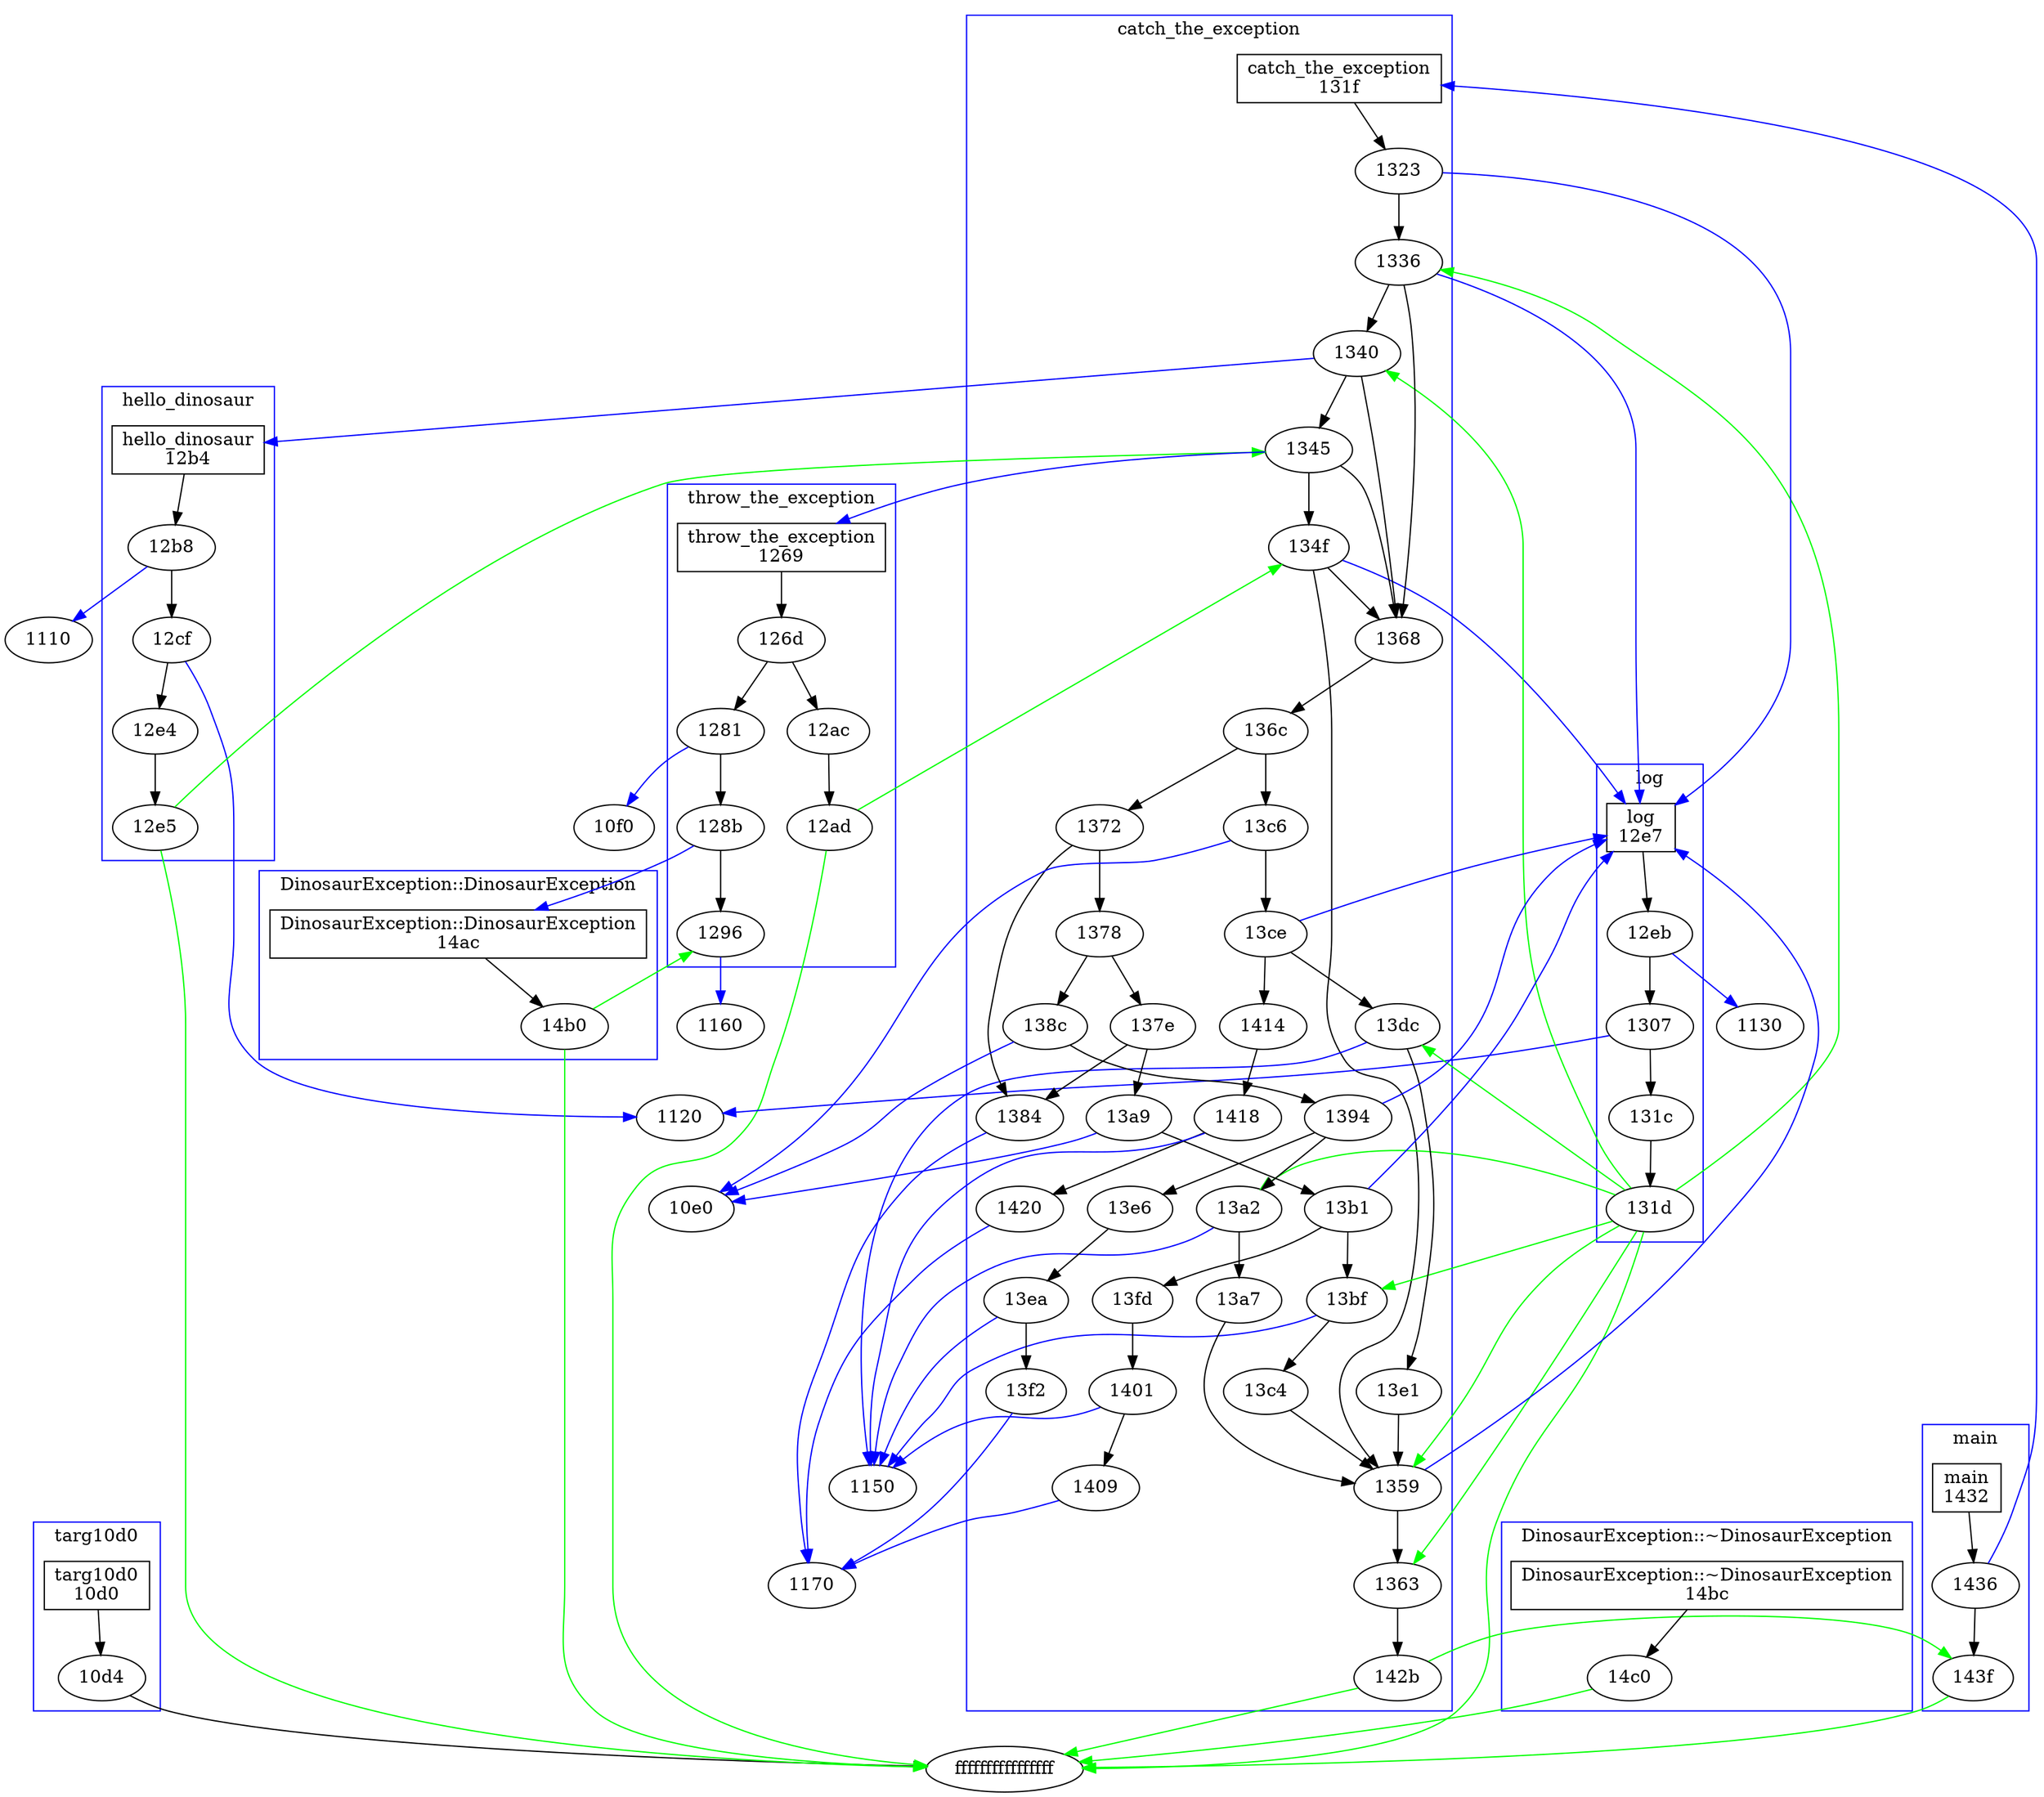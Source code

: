 digraph G {
	 subgraph cluster_0 { 
		 label="targ10d0"; 
		 color=blue;
		"10d0" [shape=box]
		"10d0" [label = "targ10d0\n10d0"];
		"10d0";
		"10d4";
	}
	"10d0"-> "10d4"
	"10d4"-> "ffffffffffffffff"

	 subgraph cluster_1 { 
		 label="throw_the_exception"; 
		 color=blue;
		"1269" [shape=box]
		"1269" [label = "throw_the_exception\n1269"];
		"1269";
		"126d";
		"1281";
		"128b";
		"1296";
		"12ac";
		"12ad";
	}
	"1269"-> "126d"
	"126d"-> "12ac"
	"126d"-> "1281"
	"1281"-> "10f0" [color=blue]
	"1281"-> "128b"
	"128b"-> "1296"
	"128b"-> "14ac" [color=blue]
	"1296"-> "1160" [color=blue]
	"12ac"-> "12ad"
	"12ad"-> "ffffffffffffffff" [color=green]
	"12ad"-> "134f" [color=green]

	 subgraph cluster_2 { 
		 label="hello_dinosaur"; 
		 color=blue;
		"12b4" [shape=box]
		"12b4" [label = "hello_dinosaur\n12b4"];
		"12b4";
		"12b8";
		"12cf";
		"12e4";
		"12e5";
	}
	"12b4"-> "12b8"
	"12b8"-> "1110" [color=blue]
	"12b8"-> "12cf"
	"12cf"-> "1120" [color=blue]
	"12cf"-> "12e4"
	"12e4"-> "12e5"
	"12e5"-> "1345" [color=green]
	"12e5"-> "ffffffffffffffff" [color=green]

	 subgraph cluster_3 { 
		 label="log"; 
		 color=blue;
		"12e7" [shape=box]
		"12e7" [label = "log\n12e7"];
		"12e7";
		"12eb";
		"1307";
		"131c";
		"131d";
	}
	"12e7"-> "12eb"
	"12eb"-> "1130" [color=blue]
	"12eb"-> "1307"
	"1307"-> "131c"
	"1307"-> "1120" [color=blue]
	"131c"-> "131d"
	"131d"-> "ffffffffffffffff" [color=green]
	"131d"-> "1363" [color=green]
	"131d"-> "13a2" [color=green]
	"131d"-> "1340" [color=green]
	"131d"-> "13dc" [color=green]
	"131d"-> "1336" [color=green]
	"131d"-> "13bf" [color=green]
	"131d"-> "1359" [color=green]

	 subgraph cluster_4 { 
		 label="catch_the_exception"; 
		 color=blue;
		"131f" [shape=box]
		"131f" [label = "catch_the_exception\n131f"];
		"131f";
		"1323";
		"1336";
		"1340";
		"1345";
		"134f";
		"1359";
		"1363";
		"1368";
		"136c";
		"1372";
		"1378";
		"137e";
		"1384";
		"138c";
		"1394";
		"13a2";
		"13a7";
		"13a9";
		"13b1";
		"13bf";
		"13c4";
		"13c6";
		"13ce";
		"13dc";
		"13e1";
		"13e6";
		"13ea";
		"13f2";
		"13fd";
		"1401";
		"1409";
		"1414";
		"1418";
		"1420";
		"142b";
	}
	"131f"-> "1323"
	"1323"-> "12e7" [color=blue]
	"1323"-> "1336"
	"1336"-> "1340"
	"1336"-> "1368"
	"1336"-> "12e7" [color=blue]
	"1340"-> "12b4" [color=blue]
	"1340"-> "1345"
	"1340"-> "1368"
	"1345"-> "1269" [color=blue]
	"1345"-> "134f"
	"1345"-> "1368"
	"134f"-> "12e7" [color=blue]
	"134f"-> "1368"
	"134f"-> "1359"
	"1359"-> "1363"
	"1359"-> "12e7" [color=blue]
	"1363"-> "142b"
	"1368"-> "136c"
	"136c"-> "13c6"
	"136c"-> "1372"
	"1372"-> "1378"
	"1372"-> "1384"
	"1378"-> "137e"
	"1378"-> "138c"
	"137e"-> "1384"
	"137e"-> "13a9"
	"1384"-> "1170" [color=blue]
	"138c"-> "10e0" [color=blue]
	"138c"-> "1394"
	"1394"-> "13a2"
	"1394"-> "13e6"
	"1394"-> "12e7" [color=blue]
	"13a2"-> "13a7"
	"13a2"-> "1150" [color=blue]
	"13a7"-> "1359"
	"13a9"-> "13b1"
	"13a9"-> "10e0" [color=blue]
	"13b1"-> "12e7" [color=blue]
	"13b1"-> "13fd"
	"13b1"-> "13bf"
	"13bf"-> "1150" [color=blue]
	"13bf"-> "13c4"
	"13c4"-> "1359"
	"13c6"-> "13ce"
	"13c6"-> "10e0" [color=blue]
	"13ce"-> "12e7" [color=blue]
	"13ce"-> "13dc"
	"13ce"-> "1414"
	"13dc"-> "1150" [color=blue]
	"13dc"-> "13e1"
	"13e1"-> "1359"
	"13e6"-> "13ea"
	"13ea"-> "1150" [color=blue]
	"13ea"-> "13f2"
	"13f2"-> "1170" [color=blue]
	"13fd"-> "1401"
	"1401"-> "1150" [color=blue]
	"1401"-> "1409"
	"1409"-> "1170" [color=blue]
	"1414"-> "1418"
	"1418"-> "1150" [color=blue]
	"1418"-> "1420"
	"1420"-> "1170" [color=blue]
	"142b"-> "ffffffffffffffff" [color=green]
	"142b"-> "143f" [color=green]

	 subgraph cluster_5 { 
		 label="main"; 
		 color=blue;
		"1432" [shape=box]
		"1432" [label = "main\n1432"];
		"1432";
		"1436";
		"143f";
	}
	"1432"-> "1436"
	"1436"-> "131f" [color=blue]
	"1436"-> "143f"
	"143f"-> "ffffffffffffffff" [color=green]

	 subgraph cluster_6 { 
		 label="DinosaurException::DinosaurException"; 
		 color=blue;
		"14ac" [shape=box]
		"14ac" [label = "DinosaurException::DinosaurException\n14ac"];
		"14ac";
		"14b0";
	}
	"14ac"-> "14b0"
	"14b0"-> "1296" [color=green]
	"14b0"-> "ffffffffffffffff" [color=green]

	 subgraph cluster_7 { 
		 label="DinosaurException::~DinosaurException"; 
		 color=blue;
		"14bc" [shape=box]
		"14bc" [label = "DinosaurException::~DinosaurException\n14bc"];
		"14bc";
		"14c0";
	}
	"14bc"-> "14c0"
	"14c0"-> "ffffffffffffffff" [color=green]

}
